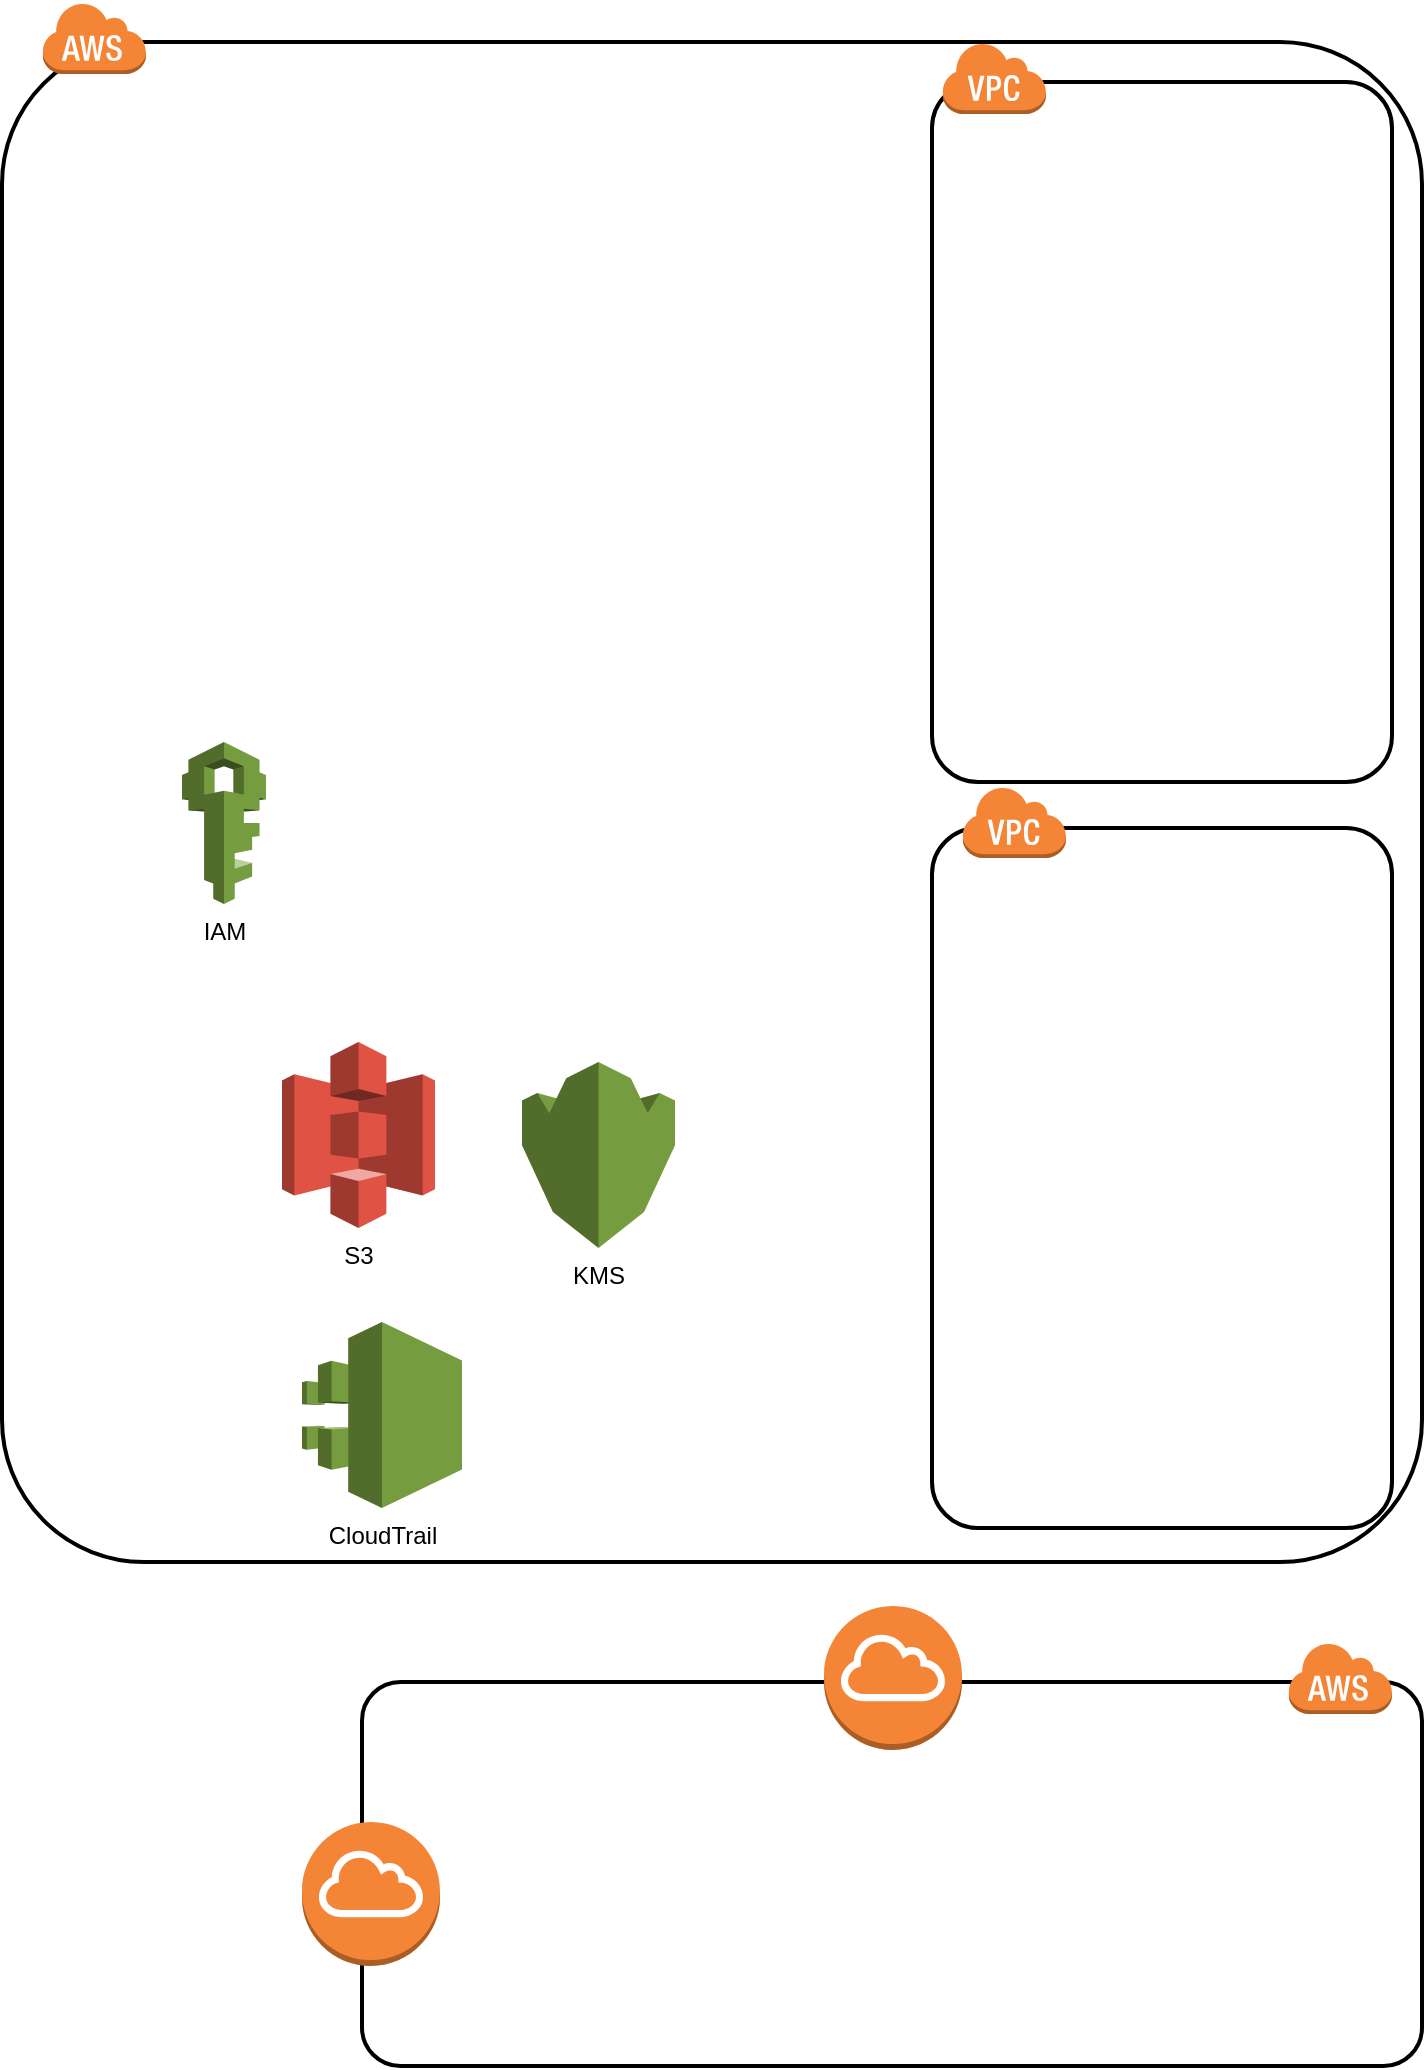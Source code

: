 <mxfile version="21.7.5" type="github">
  <diagram name="Page-1" id="bnF9cXWmSD8EQ_PGKn1D">
    <mxGraphModel dx="1433" dy="797" grid="1" gridSize="10" guides="1" tooltips="1" connect="1" arrows="1" fold="1" page="1" pageScale="1" pageWidth="850" pageHeight="1100" math="0" shadow="0">
      <root>
        <mxCell id="0" />
        <mxCell id="1" parent="0" />
        <mxCell id="bbWSoHa8eXkpupyZmt_J-5" value="" style="rounded=1;arcSize=10;dashed=0;fillColor=none;gradientColor=none;strokeWidth=2;" vertex="1" parent="1">
          <mxGeometry x="120" y="50" width="710" height="760" as="geometry" />
        </mxCell>
        <mxCell id="bbWSoHa8eXkpupyZmt_J-6" value="" style="dashed=0;html=1;shape=mxgraph.aws3.cloud;fillColor=#F58536;gradientColor=none;dashed=0;" vertex="1" parent="1">
          <mxGeometry x="140" y="30" width="52" height="36" as="geometry" />
        </mxCell>
        <mxCell id="bbWSoHa8eXkpupyZmt_J-7" value="" style="rounded=1;arcSize=10;dashed=0;fillColor=none;gradientColor=none;strokeWidth=2;" vertex="1" parent="1">
          <mxGeometry x="585" y="70" width="230" height="350" as="geometry" />
        </mxCell>
        <mxCell id="bbWSoHa8eXkpupyZmt_J-8" value="" style="dashed=0;html=1;shape=mxgraph.aws3.virtual_private_cloud;fillColor=#F58536;gradientColor=none;dashed=0;" vertex="1" parent="1">
          <mxGeometry x="590" y="50" width="52" height="36" as="geometry" />
        </mxCell>
        <mxCell id="bbWSoHa8eXkpupyZmt_J-9" value="" style="rounded=1;arcSize=10;dashed=0;fillColor=none;gradientColor=none;strokeWidth=2;" vertex="1" parent="1">
          <mxGeometry x="585" y="443" width="230" height="350" as="geometry" />
        </mxCell>
        <mxCell id="bbWSoHa8eXkpupyZmt_J-10" value="" style="dashed=0;html=1;shape=mxgraph.aws3.virtual_private_cloud;fillColor=#F58536;gradientColor=none;dashed=0;" vertex="1" parent="1">
          <mxGeometry x="600" y="422" width="52" height="36" as="geometry" />
        </mxCell>
        <mxCell id="bbWSoHa8eXkpupyZmt_J-11" value="" style="rounded=1;arcSize=10;dashed=0;fillColor=none;gradientColor=none;strokeWidth=2;" vertex="1" parent="1">
          <mxGeometry x="300" y="870" width="530" height="192" as="geometry" />
        </mxCell>
        <mxCell id="bbWSoHa8eXkpupyZmt_J-12" value="" style="dashed=0;html=1;shape=mxgraph.aws3.cloud;fillColor=#F58536;gradientColor=none;dashed=0;" vertex="1" parent="1">
          <mxGeometry x="763" y="850" width="52" height="36" as="geometry" />
        </mxCell>
        <mxCell id="bbWSoHa8eXkpupyZmt_J-13" value="" style="outlineConnect=0;dashed=0;verticalLabelPosition=bottom;verticalAlign=top;align=center;html=1;shape=mxgraph.aws3.internet_gateway;fillColor=#F58536;gradientColor=none;" vertex="1" parent="1">
          <mxGeometry x="531" y="832" width="69" height="72" as="geometry" />
        </mxCell>
        <mxCell id="bbWSoHa8eXkpupyZmt_J-14" value="" style="outlineConnect=0;dashed=0;verticalLabelPosition=bottom;verticalAlign=top;align=center;html=1;shape=mxgraph.aws3.internet_gateway;fillColor=#F58536;gradientColor=none;" vertex="1" parent="1">
          <mxGeometry x="270" y="940" width="69" height="72" as="geometry" />
        </mxCell>
        <mxCell id="bbWSoHa8eXkpupyZmt_J-16" value="S3" style="outlineConnect=0;dashed=0;verticalLabelPosition=bottom;verticalAlign=top;align=center;html=1;shape=mxgraph.aws3.s3;fillColor=#E05243;gradientColor=none;" vertex="1" parent="1">
          <mxGeometry x="260" y="550" width="76.5" height="93" as="geometry" />
        </mxCell>
        <mxCell id="bbWSoHa8eXkpupyZmt_J-17" value="IAM" style="outlineConnect=0;dashed=0;verticalLabelPosition=bottom;verticalAlign=top;align=center;html=1;shape=mxgraph.aws3.iam;fillColor=#759C3E;gradientColor=none;" vertex="1" parent="1">
          <mxGeometry x="210" y="400" width="42" height="81" as="geometry" />
        </mxCell>
        <mxCell id="bbWSoHa8eXkpupyZmt_J-18" value="KMS" style="outlineConnect=0;dashed=0;verticalLabelPosition=bottom;verticalAlign=top;align=center;html=1;shape=mxgraph.aws3.kms;fillColor=#759C3E;gradientColor=none;" vertex="1" parent="1">
          <mxGeometry x="380" y="560" width="76.5" height="93" as="geometry" />
        </mxCell>
        <mxCell id="bbWSoHa8eXkpupyZmt_J-19" value="CloudTrail" style="outlineConnect=0;dashed=0;verticalLabelPosition=bottom;verticalAlign=top;align=center;html=1;shape=mxgraph.aws3.cloudtrail;fillColor=#759C3E;gradientColor=none;" vertex="1" parent="1">
          <mxGeometry x="270" y="690" width="80" height="93" as="geometry" />
        </mxCell>
      </root>
    </mxGraphModel>
  </diagram>
</mxfile>
